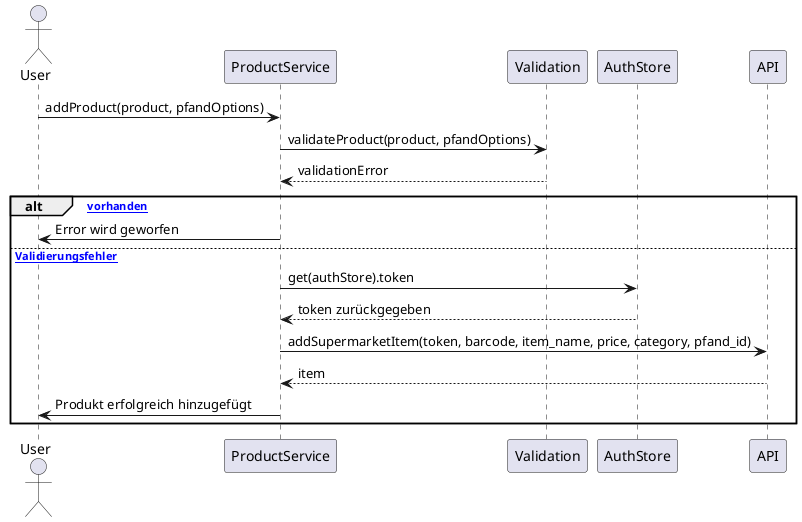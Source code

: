 @startuml AddProductSequence
actor User
participant "ProductService" as PS
participant "Validation" as V
participant "AuthStore" as AS
participant "API" as API

User -> PS : addProduct(product, pfandOptions)
PS -> V : validateProduct(product, pfandOptions)
V --> PS : validationError

alt [validationError vorhanden]
    PS -> User : Error wird geworfen
else [keine Validierungsfehler]
    PS -> AS : get(authStore).token
    AS --> PS : token zurückgegeben
    PS -> API : addSupermarketItem(token, barcode, item_name, price, category, pfand_id)
    API --> PS : item
    PS -> User : Produkt erfolgreich hinzugefügt
end

@enduml
